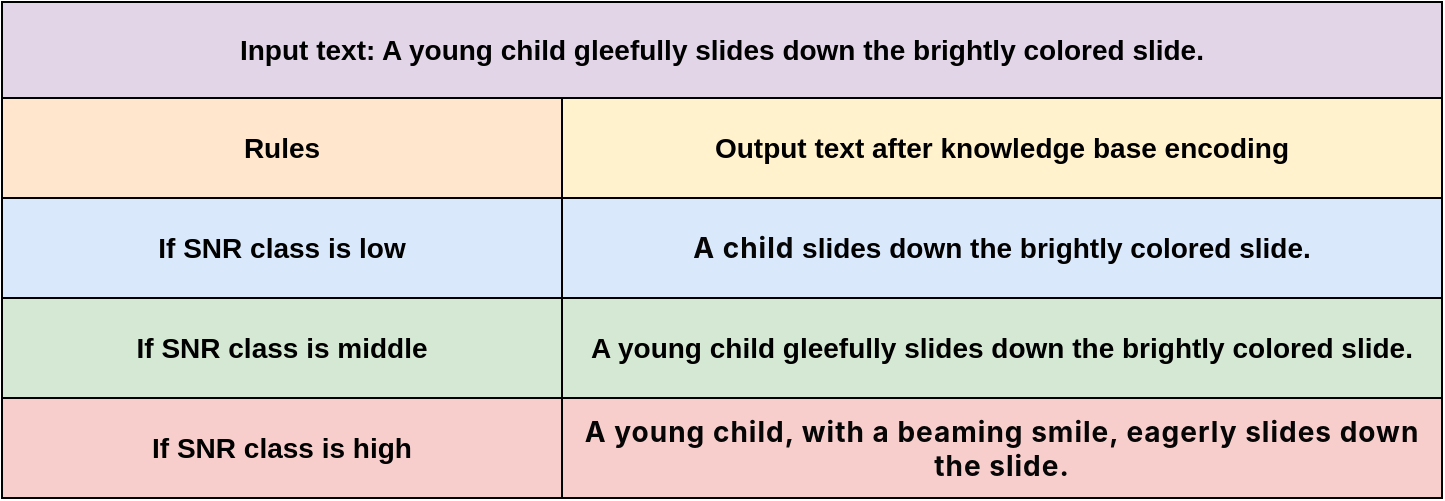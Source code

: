 <mxfile version="24.7.2" type="github">
  <diagram name="第 1 页" id="i78vZYNMH3eGaz_cFO28">
    <mxGraphModel dx="758" dy="-1261" grid="1" gridSize="10" guides="1" tooltips="1" connect="1" arrows="1" fold="1" page="1" pageScale="1" pageWidth="1169" pageHeight="827" math="0" shadow="0">
      <root>
        <mxCell id="0" />
        <mxCell id="1" parent="0" />
        <mxCell id="d0C482hEBYlxyHOYFQJg-1" value="&lt;span style=&quot;font-size: 14px; font-weight: 700; text-align: left;&quot;&gt;Input text: A young child gleefully slides down the brightly colored slide.&lt;/span&gt;" style="rounded=0;whiteSpace=wrap;html=1;fillColor=#e1d5e7;strokeColor=default;" parent="1" vertex="1">
          <mxGeometry x="200" y="1812" width="720" height="48" as="geometry" />
        </mxCell>
        <mxCell id="d0C482hEBYlxyHOYFQJg-2" value="&lt;b&gt;&lt;font style=&quot;font-size: 14px;&quot;&gt;If SNR class is low&lt;/font&gt;&lt;/b&gt;" style="rounded=0;whiteSpace=wrap;html=1;fillColor=#dae8fc;strokeColor=default;" parent="1" vertex="1">
          <mxGeometry x="200" y="1910" width="280" height="50" as="geometry" />
        </mxCell>
        <mxCell id="d0C482hEBYlxyHOYFQJg-5" value="&lt;b&gt;&lt;font style=&quot;font-size: 14px;&quot;&gt;Output text after knowledge base encoding&lt;/font&gt;&lt;/b&gt;" style="rounded=0;whiteSpace=wrap;html=1;fillColor=#fff2cc;strokeColor=default;" parent="1" vertex="1">
          <mxGeometry x="480" y="1860" width="440" height="50" as="geometry" />
        </mxCell>
        <mxCell id="d0C482hEBYlxyHOYFQJg-7" value="&lt;span style=&quot;white-space-collapse: preserve; color: rgb(6, 6, 7); font-family: -apple-system, blinkmacsystemfont, &amp;quot;Helvetica Neue&amp;quot;, helvetica, &amp;quot;segoe ui&amp;quot;, arial, roboto, &amp;quot;PingFang SC&amp;quot;, miui, &amp;quot;Hiragino Sans GB&amp;quot;, &amp;quot;Microsoft Yahei&amp;quot;, sans-serif; font-size: 14px; letter-spacing: 0.5px;&quot;&gt;&lt;b&gt;A child &lt;/b&gt;&lt;/span&gt;&lt;span style=&quot;font-size: 14px; font-weight: 700;&quot;&gt;slides down the brightly colored slide.&lt;/span&gt;" style="rounded=0;whiteSpace=wrap;html=1;fillColor=#dae8fc;strokeColor=default;" parent="1" vertex="1">
          <mxGeometry x="480" y="1910" width="440" height="50" as="geometry" />
        </mxCell>
        <mxCell id="d0C482hEBYlxyHOYFQJg-8" value="&lt;b style=&quot;white-space-collapse: preserve; color: rgb(6, 6, 7); font-family: -apple-system, blinkmacsystemfont, &amp;quot;Helvetica Neue&amp;quot;, helvetica, &amp;quot;segoe ui&amp;quot;, arial, roboto, &amp;quot;PingFang SC&amp;quot;, miui, &amp;quot;Hiragino Sans GB&amp;quot;, &amp;quot;Microsoft Yahei&amp;quot;, sans-serif; font-size: 14px; letter-spacing: 0.5px;&quot;&gt;A young child, with a beaming smile, eagerly slides down the slide.&lt;/b&gt;" style="rounded=0;whiteSpace=wrap;html=1;fillColor=#f8cecc;strokeColor=default;" parent="1" vertex="1">
          <mxGeometry x="480" y="2010" width="440" height="50" as="geometry" />
        </mxCell>
        <mxCell id="d0C482hEBYlxyHOYFQJg-9" value="&lt;span style=&quot;font-size: 14px; font-weight: 700;&quot;&gt;A young child gleefully slides down the brightly colored slide.&lt;/span&gt;" style="rounded=0;whiteSpace=wrap;html=1;fillColor=#d5e8d4;strokeColor=default;" parent="1" vertex="1">
          <mxGeometry x="480" y="1960" width="440" height="50" as="geometry" />
        </mxCell>
        <mxCell id="DJXnYnMKUjLRa2AK-GMz-1" value="&lt;b&gt;&lt;font style=&quot;font-size: 14px;&quot;&gt;Rules&lt;/font&gt;&lt;/b&gt;" style="rounded=0;whiteSpace=wrap;html=1;fillColor=#ffe6cc;strokeColor=default;" parent="1" vertex="1">
          <mxGeometry x="200" y="1860" width="280" height="50" as="geometry" />
        </mxCell>
        <mxCell id="DJXnYnMKUjLRa2AK-GMz-2" value="&lt;b&gt;&lt;font style=&quot;font-size: 14px;&quot;&gt;If SNR class is middle&lt;/font&gt;&lt;/b&gt;" style="rounded=0;whiteSpace=wrap;html=1;fillColor=#d5e8d4;strokeColor=default;" parent="1" vertex="1">
          <mxGeometry x="200" y="1960" width="280" height="50" as="geometry" />
        </mxCell>
        <mxCell id="DJXnYnMKUjLRa2AK-GMz-3" value="&lt;b&gt;&lt;font style=&quot;font-size: 14px;&quot;&gt;If SNR class is high&lt;/font&gt;&lt;/b&gt;" style="rounded=0;whiteSpace=wrap;html=1;fillColor=#f8cecc;strokeColor=default;" parent="1" vertex="1">
          <mxGeometry x="200" y="2010" width="280" height="50" as="geometry" />
        </mxCell>
      </root>
    </mxGraphModel>
  </diagram>
</mxfile>
